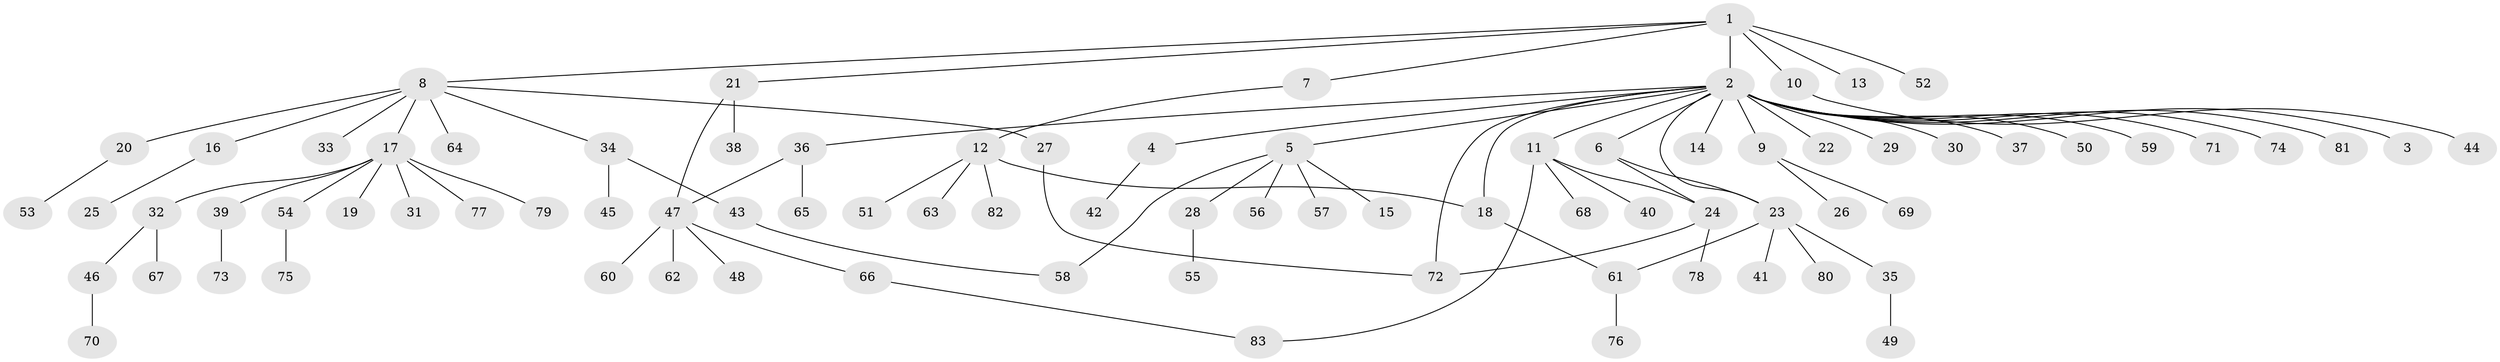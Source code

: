 // coarse degree distribution, {25: 0.034482758620689655, 1: 0.7586206896551724, 2: 0.13793103448275862, 4: 0.034482758620689655, 3: 0.034482758620689655}
// Generated by graph-tools (version 1.1) at 2025/18/03/04/25 18:18:04]
// undirected, 83 vertices, 91 edges
graph export_dot {
graph [start="1"]
  node [color=gray90,style=filled];
  1;
  2;
  3;
  4;
  5;
  6;
  7;
  8;
  9;
  10;
  11;
  12;
  13;
  14;
  15;
  16;
  17;
  18;
  19;
  20;
  21;
  22;
  23;
  24;
  25;
  26;
  27;
  28;
  29;
  30;
  31;
  32;
  33;
  34;
  35;
  36;
  37;
  38;
  39;
  40;
  41;
  42;
  43;
  44;
  45;
  46;
  47;
  48;
  49;
  50;
  51;
  52;
  53;
  54;
  55;
  56;
  57;
  58;
  59;
  60;
  61;
  62;
  63;
  64;
  65;
  66;
  67;
  68;
  69;
  70;
  71;
  72;
  73;
  74;
  75;
  76;
  77;
  78;
  79;
  80;
  81;
  82;
  83;
  1 -- 2;
  1 -- 7;
  1 -- 8;
  1 -- 10;
  1 -- 13;
  1 -- 21;
  1 -- 52;
  2 -- 3;
  2 -- 4;
  2 -- 5;
  2 -- 6;
  2 -- 9;
  2 -- 11;
  2 -- 14;
  2 -- 18;
  2 -- 22;
  2 -- 23;
  2 -- 29;
  2 -- 30;
  2 -- 36;
  2 -- 37;
  2 -- 50;
  2 -- 59;
  2 -- 71;
  2 -- 72;
  2 -- 74;
  2 -- 81;
  4 -- 42;
  5 -- 15;
  5 -- 28;
  5 -- 56;
  5 -- 57;
  5 -- 58;
  6 -- 23;
  6 -- 24;
  7 -- 12;
  8 -- 16;
  8 -- 17;
  8 -- 20;
  8 -- 27;
  8 -- 33;
  8 -- 34;
  8 -- 64;
  9 -- 26;
  9 -- 69;
  10 -- 44;
  11 -- 24;
  11 -- 40;
  11 -- 68;
  11 -- 83;
  12 -- 18;
  12 -- 51;
  12 -- 63;
  12 -- 82;
  16 -- 25;
  17 -- 19;
  17 -- 31;
  17 -- 32;
  17 -- 39;
  17 -- 54;
  17 -- 77;
  17 -- 79;
  18 -- 61;
  20 -- 53;
  21 -- 38;
  21 -- 47;
  23 -- 35;
  23 -- 41;
  23 -- 61;
  23 -- 80;
  24 -- 72;
  24 -- 78;
  27 -- 72;
  28 -- 55;
  32 -- 46;
  32 -- 67;
  34 -- 43;
  34 -- 45;
  35 -- 49;
  36 -- 47;
  36 -- 65;
  39 -- 73;
  43 -- 58;
  46 -- 70;
  47 -- 48;
  47 -- 60;
  47 -- 62;
  47 -- 66;
  54 -- 75;
  61 -- 76;
  66 -- 83;
}
